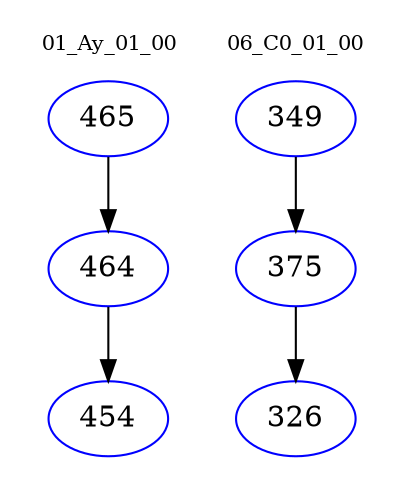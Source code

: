 digraph{
subgraph cluster_0 {
color = white
label = "01_Ay_01_00";
fontsize=10;
T0_465 [label="465", color="blue"]
T0_465 -> T0_464 [color="black"]
T0_464 [label="464", color="blue"]
T0_464 -> T0_454 [color="black"]
T0_454 [label="454", color="blue"]
}
subgraph cluster_1 {
color = white
label = "06_C0_01_00";
fontsize=10;
T1_349 [label="349", color="blue"]
T1_349 -> T1_375 [color="black"]
T1_375 [label="375", color="blue"]
T1_375 -> T1_326 [color="black"]
T1_326 [label="326", color="blue"]
}
}
